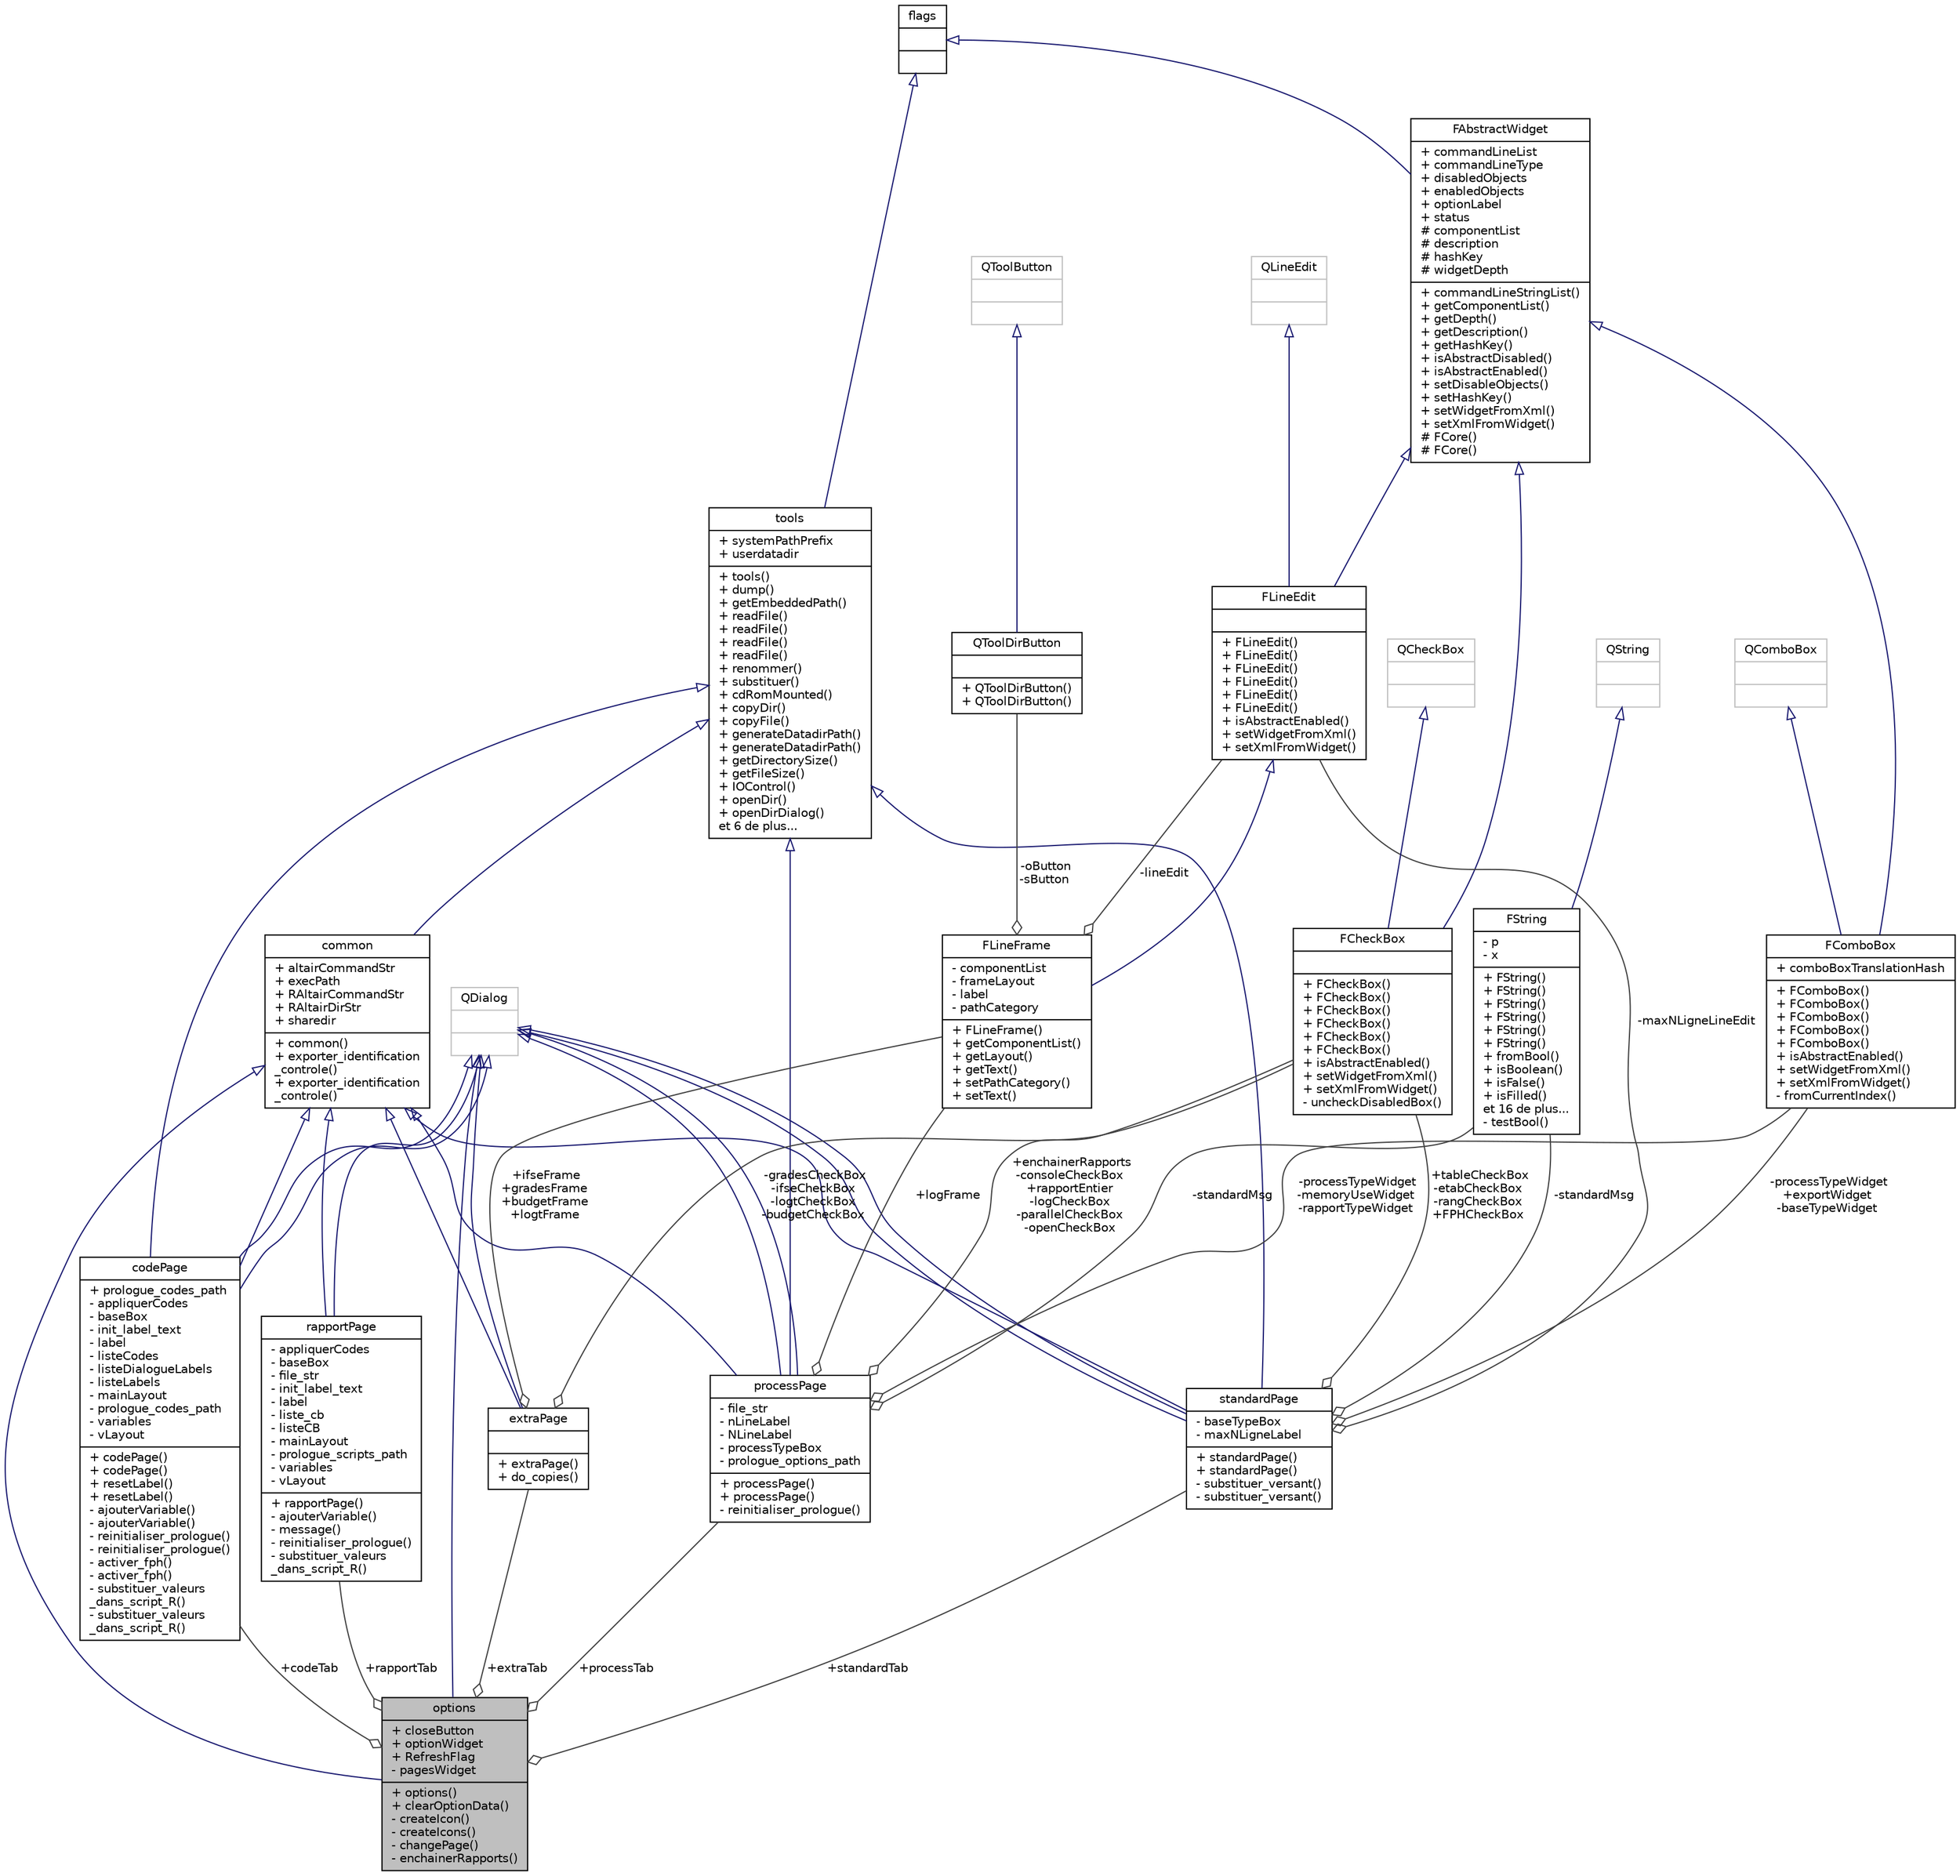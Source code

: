 digraph "options"
{
 // INTERACTIVE_SVG=YES
  edge [fontname="Helvetica",fontsize="10",labelfontname="Helvetica",labelfontsize="10"];
  node [fontname="Helvetica",fontsize="10",shape=record];
  Node5 [label="{options\n|+ closeButton\l+ optionWidget\l+ RefreshFlag\l- pagesWidget\l|+ options()\l+ clearOptionData()\l- createIcon()\l- createIcons()\l- changePage()\l- enchainerRapports()\l}",height=0.2,width=0.4,color="black", fillcolor="grey75", style="filled", fontcolor="black"];
  Node6 -> Node5 [dir="back",color="midnightblue",fontsize="10",style="solid",arrowtail="onormal",fontname="Helvetica"];
  Node6 [label="{QDialog\n||}",height=0.2,width=0.4,color="grey75", fillcolor="white", style="filled"];
  Node7 -> Node5 [dir="back",color="midnightblue",fontsize="10",style="solid",arrowtail="onormal",fontname="Helvetica"];
  Node7 [label="{common\n|+ altairCommandStr\l+ execPath\l+ RAltairCommandStr\l+ RAltairDirStr\l+ sharedir\l|+ common()\l+ exporter_identification\l_controle()\l+ exporter_identification\l_controle()\l}",height=0.2,width=0.4,color="black", fillcolor="white", style="filled",URL="$classcommon.html",tooltip="Classe dérivée de la classe tools ajoutant des fonctionnalités de communication de l&#39;interface vers l..."];
  Node8 -> Node7 [dir="back",color="midnightblue",fontsize="10",style="solid",arrowtail="onormal",fontname="Helvetica"];
  Node8 [label="{tools\n|+ systemPathPrefix\l+ userdatadir\l|+ tools()\l+ dump()\l+ getEmbeddedPath()\l+ readFile()\l+ readFile()\l+ readFile()\l+ readFile()\l+ renommer()\l+ substituer()\l+ cdRomMounted()\l+ copyDir()\l+ copyFile()\l+ generateDatadirPath()\l+ generateDatadirPath()\l+ getDirectorySize()\l+ getFileSize()\l+ IOControl()\l+ openDir()\l+ openDirDialog()\let 6 de plus...\l}",height=0.2,width=0.4,color="black", fillcolor="white", style="filled",URL="$classtools.html"];
  Node9 -> Node8 [dir="back",color="midnightblue",fontsize="10",style="solid",arrowtail="onormal",fontname="Helvetica"];
  Node9 [label="{flags\n||}",height=0.2,width=0.4,color="black", fillcolor="white", style="filled",URL="$classflags.html"];
  Node10 -> Node5 [color="grey25",fontsize="10",style="solid",label=" +processTab" ,arrowhead="odiamond",fontname="Helvetica"];
  Node10 [label="{processPage\n|- file_str\l- nLineLabel\l- NLineLabel\l- processTypeBox\l- prologue_options_path\l|+ processPage()\l+ processPage()\l- reinitialiser_prologue()\l}",height=0.2,width=0.4,color="black", fillcolor="white", style="filled",URL="$classprocess_page.html",tooltip="Classe de l&#39;onglet Traitement du dialgue d&#39;options. "];
  Node6 -> Node10 [dir="back",color="midnightblue",fontsize="10",style="solid",arrowtail="onormal",fontname="Helvetica"];
  Node7 -> Node10 [dir="back",color="midnightblue",fontsize="10",style="solid",arrowtail="onormal",fontname="Helvetica"];
  Node6 -> Node10 [dir="back",color="midnightblue",fontsize="10",style="solid",arrowtail="onormal",fontname="Helvetica"];
  Node8 -> Node10 [dir="back",color="midnightblue",fontsize="10",style="solid",arrowtail="onormal",fontname="Helvetica"];
  Node11 -> Node10 [color="grey25",fontsize="10",style="solid",label=" -processTypeWidget\n-memoryUseWidget\n-rapportTypeWidget" ,arrowhead="odiamond",fontname="Helvetica"];
  Node11 [label="{FComboBox\n|+ comboBoxTranslationHash\l|+ FComboBox()\l+ FComboBox()\l+ FComboBox()\l+ FComboBox()\l+ FComboBox()\l+ isAbstractEnabled()\l+ setWidgetFromXml()\l+ setXmlFromWidget()\l- fromCurrentIndex()\l}",height=0.2,width=0.4,color="black", fillcolor="white", style="filled",URL="$class_f_combo_box.html"];
  Node12 -> Node11 [dir="back",color="midnightblue",fontsize="10",style="solid",arrowtail="onormal",fontname="Helvetica"];
  Node12 [label="{QComboBox\n||}",height=0.2,width=0.4,color="grey75", fillcolor="white", style="filled"];
  Node13 -> Node11 [dir="back",color="midnightblue",fontsize="10",style="solid",arrowtail="onormal",fontname="Helvetica"];
  Node13 [label="{FAbstractWidget\n|+ commandLineList\l+ commandLineType\l+ disabledObjects\l+ enabledObjects\l+ optionLabel\l+ status\l# componentList\l# description\l# hashKey\l# widgetDepth\l|+ commandLineStringList()\l+ getComponentList()\l+ getDepth()\l+ getDescription()\l+ getHashKey()\l+ isAbstractDisabled()\l+ isAbstractEnabled()\l+ setDisableObjects()\l+ setHashKey()\l+ setWidgetFromXml()\l+ setXmlFromWidget()\l# FCore()\l# FCore()\l}",height=0.2,width=0.4,color="black", fillcolor="white", style="filled",URL="$class_f_abstract_widget.html"];
  Node9 -> Node13 [dir="back",color="midnightblue",fontsize="10",style="solid",arrowtail="onormal",fontname="Helvetica"];
  Node14 -> Node10 [color="grey25",fontsize="10",style="solid",label=" +logFrame" ,arrowhead="odiamond",fontname="Helvetica"];
  Node14 [label="{FLineFrame\n|- componentList\l- frameLayout\l- label\l- pathCategory\l|+ FLineFrame()\l+ getComponentList()\l+ getLayout()\l+ getText()\l+ setPathCategory()\l+ setText()\l}",height=0.2,width=0.4,color="black", fillcolor="white", style="filled",URL="$class_f_line_frame.html",tooltip="Ligne de saisie de texte FLineEdit enrichie de fonctionnalités. "];
  Node15 -> Node14 [dir="back",color="midnightblue",fontsize="10",style="solid",arrowtail="onormal",fontname="Helvetica"];
  Node15 [label="{FLineEdit\n||+ FLineEdit()\l+ FLineEdit()\l+ FLineEdit()\l+ FLineEdit()\l+ FLineEdit()\l+ FLineEdit()\l+ isAbstractEnabled()\l+ setWidgetFromXml()\l+ setXmlFromWidget()\l}",height=0.2,width=0.4,color="black", fillcolor="white", style="filled",URL="$class_f_line_edit.html"];
  Node16 -> Node15 [dir="back",color="midnightblue",fontsize="10",style="solid",arrowtail="onormal",fontname="Helvetica"];
  Node16 [label="{QLineEdit\n||}",height=0.2,width=0.4,color="grey75", fillcolor="white", style="filled"];
  Node13 -> Node15 [dir="back",color="midnightblue",fontsize="10",style="solid",arrowtail="onormal",fontname="Helvetica"];
  Node17 -> Node14 [color="grey25",fontsize="10",style="solid",label=" -oButton\n-sButton" ,arrowhead="odiamond",fontname="Helvetica"];
  Node17 [label="{QToolDirButton\n||+ QToolDirButton()\l+ QToolDirButton()\l}",height=0.2,width=0.4,color="black", fillcolor="white", style="filled",URL="$class_q_tool_dir_button.html"];
  Node18 -> Node17 [dir="back",color="midnightblue",fontsize="10",style="solid",arrowtail="onormal",fontname="Helvetica"];
  Node18 [label="{QToolButton\n||}",height=0.2,width=0.4,color="grey75", fillcolor="white", style="filled"];
  Node15 -> Node14 [color="grey25",fontsize="10",style="solid",label=" -lineEdit" ,arrowhead="odiamond",fontname="Helvetica"];
  Node19 -> Node10 [color="grey25",fontsize="10",style="solid",label=" -standardMsg" ,arrowhead="odiamond",fontname="Helvetica"];
  Node19 [label="{FString\n|- p\l- x\l|+ FString()\l+ FString()\l+ FString()\l+ FString()\l+ FString()\l+ FString()\l+ fromBool()\l+ isBoolean()\l+ isFalse()\l+ isFilled()\let 16 de plus...\l- testBool()\l}",height=0.2,width=0.4,color="black", fillcolor="white", style="filled",URL="$class_f_string.html",tooltip="Chaîne de caractères fonctionnelle. "];
  Node20 -> Node19 [dir="back",color="midnightblue",fontsize="10",style="solid",arrowtail="onormal",fontname="Helvetica"];
  Node20 [label="{QString\n||}",height=0.2,width=0.4,color="grey75", fillcolor="white", style="filled"];
  Node21 -> Node10 [color="grey25",fontsize="10",style="solid",label=" +enchainerRapports\n-consoleCheckBox\n+rapportEntier\n-logCheckBox\n-parallelCheckBox\n-openCheckBox" ,arrowhead="odiamond",fontname="Helvetica"];
  Node21 [label="{FCheckBox\n||+ FCheckBox()\l+ FCheckBox()\l+ FCheckBox()\l+ FCheckBox()\l+ FCheckBox()\l+ FCheckBox()\l+ isAbstractEnabled()\l+ setWidgetFromXml()\l+ setXmlFromWidget()\l- uncheckDisabledBox()\l}",height=0.2,width=0.4,color="black", fillcolor="white", style="filled",URL="$class_f_check_box.html"];
  Node22 -> Node21 [dir="back",color="midnightblue",fontsize="10",style="solid",arrowtail="onormal",fontname="Helvetica"];
  Node22 [label="{QCheckBox\n||}",height=0.2,width=0.4,color="grey75", fillcolor="white", style="filled"];
  Node13 -> Node21 [dir="back",color="midnightblue",fontsize="10",style="solid",arrowtail="onormal",fontname="Helvetica"];
  Node23 -> Node5 [color="grey25",fontsize="10",style="solid",label=" +standardTab" ,arrowhead="odiamond",fontname="Helvetica"];
  Node23 [label="{standardPage\n|- baseTypeBox\l- maxNLigneLabel\l|+ standardPage()\l+ standardPage()\l- substituer_versant()\l- substituer_versant()\l}",height=0.2,width=0.4,color="black", fillcolor="white", style="filled",URL="$classstandard_page.html",tooltip="Classe de l&#39;onglet \"Format des bases\" du dialogue d&#39;options. "];
  Node6 -> Node23 [dir="back",color="midnightblue",fontsize="10",style="solid",arrowtail="onormal",fontname="Helvetica"];
  Node7 -> Node23 [dir="back",color="midnightblue",fontsize="10",style="solid",arrowtail="onormal",fontname="Helvetica"];
  Node6 -> Node23 [dir="back",color="midnightblue",fontsize="10",style="solid",arrowtail="onormal",fontname="Helvetica"];
  Node8 -> Node23 [dir="back",color="midnightblue",fontsize="10",style="solid",arrowtail="onormal",fontname="Helvetica"];
  Node11 -> Node23 [color="grey25",fontsize="10",style="solid",label=" -processTypeWidget\n+exportWidget\n-baseTypeWidget" ,arrowhead="odiamond",fontname="Helvetica"];
  Node19 -> Node23 [color="grey25",fontsize="10",style="solid",label=" -standardMsg" ,arrowhead="odiamond",fontname="Helvetica"];
  Node15 -> Node23 [color="grey25",fontsize="10",style="solid",label=" -maxNLigneLineEdit" ,arrowhead="odiamond",fontname="Helvetica"];
  Node21 -> Node23 [color="grey25",fontsize="10",style="solid",label=" +tableCheckBox\n-etabCheckBox\n-rangCheckBox\n+FPHCheckBox" ,arrowhead="odiamond",fontname="Helvetica"];
  Node24 -> Node5 [color="grey25",fontsize="10",style="solid",label=" +extraTab" ,arrowhead="odiamond",fontname="Helvetica"];
  Node24 [label="{extraPage\n||+ extraPage()\l+ do_copies()\l}",height=0.2,width=0.4,color="black", fillcolor="white", style="filled",URL="$classextra_page.html",tooltip="Classe de l&#39;onglet Extra permettant d&#39;importer les fichiers auxiliaires optionnels (correspondance bu..."];
  Node6 -> Node24 [dir="back",color="midnightblue",fontsize="10",style="solid",arrowtail="onormal",fontname="Helvetica"];
  Node7 -> Node24 [dir="back",color="midnightblue",fontsize="10",style="solid",arrowtail="onormal",fontname="Helvetica"];
  Node14 -> Node24 [color="grey25",fontsize="10",style="solid",label=" +ifseFrame\n+gradesFrame\n+budgetFrame\n+logtFrame" ,arrowhead="odiamond",fontname="Helvetica"];
  Node21 -> Node24 [color="grey25",fontsize="10",style="solid",label=" -gradesCheckBox\n-ifseCheckBox\n-logtCheckBox\n-budgetCheckBox" ,arrowhead="odiamond",fontname="Helvetica"];
  Node25 -> Node5 [color="grey25",fontsize="10",style="solid",label=" +rapportTab" ,arrowhead="odiamond",fontname="Helvetica"];
  Node25 [label="{rapportPage\n|- appliquerCodes\l- baseBox\l- file_str\l- init_label_text\l- label\l- liste_cb\l- listeCB\l- mainLayout\l- prologue_scripts_path\l- variables\l- vLayout\l|+ rapportPage()\l- ajouterVariable()\l- message()\l- reinitialiser_prologue()\l- substituer_valeurs\l_dans_script_R()\l}",height=0.2,width=0.4,color="black", fillcolor="white", style="filled",URL="$classrapport_page.html"];
  Node6 -> Node25 [dir="back",color="midnightblue",fontsize="10",style="solid",arrowtail="onormal",fontname="Helvetica"];
  Node7 -> Node25 [dir="back",color="midnightblue",fontsize="10",style="solid",arrowtail="onormal",fontname="Helvetica"];
  Node26 -> Node5 [color="grey25",fontsize="10",style="solid",label=" +codeTab" ,arrowhead="odiamond",fontname="Helvetica"];
  Node26 [label="{codePage\n|+ prologue_codes_path\l- appliquerCodes\l- baseBox\l- init_label_text\l- label\l- listeCodes\l- listeDialogueLabels\l- listeLabels\l- mainLayout\l- prologue_codes_path\l- variables\l- vLayout\l|+ codePage()\l+ codePage()\l+ resetLabel()\l+ resetLabel()\l- ajouterVariable()\l- ajouterVariable()\l- reinitialiser_prologue()\l- reinitialiser_prologue()\l- activer_fph()\l- activer_fph()\l- substituer_valeurs\l_dans_script_R()\l- substituer_valeurs\l_dans_script_R()\l}",height=0.2,width=0.4,color="black", fillcolor="white", style="filled",URL="$classcode_page.html",tooltip="Classe de l&#39;onglet Codes permettant d&#39;exporter des codes de paye manuellement spécifiés vers les scri..."];
  Node6 -> Node26 [dir="back",color="midnightblue",fontsize="10",style="solid",arrowtail="onormal",fontname="Helvetica"];
  Node7 -> Node26 [dir="back",color="midnightblue",fontsize="10",style="solid",arrowtail="onormal",fontname="Helvetica"];
  Node6 -> Node26 [dir="back",color="midnightblue",fontsize="10",style="solid",arrowtail="onormal",fontname="Helvetica"];
  Node8 -> Node26 [dir="back",color="midnightblue",fontsize="10",style="solid",arrowtail="onormal",fontname="Helvetica"];
}
